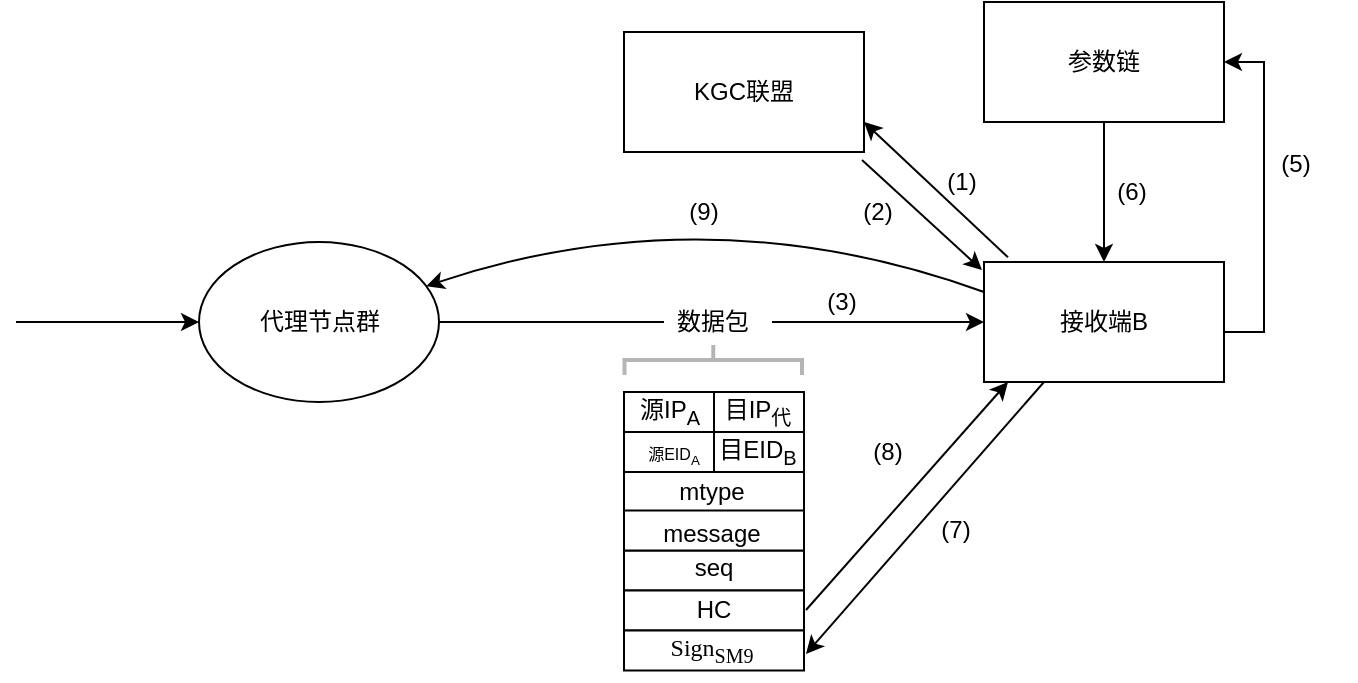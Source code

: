 <mxfile version="21.3.8" type="github" pages="3">
  <diagram name="第 1 页" id="QVGh8b3222AXSPBpTW67">
    <mxGraphModel dx="1166" dy="743" grid="0" gridSize="10" guides="1" tooltips="1" connect="1" arrows="1" fold="1" page="1" pageScale="1" pageWidth="827" pageHeight="1169" math="0" shadow="0">
      <root>
        <mxCell id="0" />
        <mxCell id="1" parent="0" />
        <mxCell id="mxx8n0SEemxipuw1-2DI-8" value="代理节点群" style="ellipse;whiteSpace=wrap;html=1;" parent="1" vertex="1">
          <mxGeometry x="137.5" y="275" width="120" height="80" as="geometry" />
        </mxCell>
        <mxCell id="mxx8n0SEemxipuw1-2DI-66" value="" style="edgeStyle=orthogonalEdgeStyle;rounded=0;orthogonalLoop=1;jettySize=auto;html=1;" parent="1" source="mxx8n0SEemxipuw1-2DI-33" target="mxx8n0SEemxipuw1-2DI-36" edge="1">
          <mxGeometry relative="1" as="geometry" />
        </mxCell>
        <mxCell id="mxx8n0SEemxipuw1-2DI-33" value="参数链" style="rounded=0;whiteSpace=wrap;html=1;" parent="1" vertex="1">
          <mxGeometry x="530" y="155" width="120" height="60" as="geometry" />
        </mxCell>
        <mxCell id="mxx8n0SEemxipuw1-2DI-67" style="edgeStyle=orthogonalEdgeStyle;rounded=0;orthogonalLoop=1;jettySize=auto;html=1;entryX=1;entryY=0.5;entryDx=0;entryDy=0;" parent="1" source="mxx8n0SEemxipuw1-2DI-36" target="mxx8n0SEemxipuw1-2DI-33" edge="1">
          <mxGeometry relative="1" as="geometry">
            <mxPoint x="670" y="180" as="targetPoint" />
            <Array as="points">
              <mxPoint x="670" y="320" />
              <mxPoint x="670" y="185" />
            </Array>
          </mxGeometry>
        </mxCell>
        <mxCell id="mxx8n0SEemxipuw1-2DI-36" value="接收端B" style="rounded=0;whiteSpace=wrap;html=1;" parent="1" vertex="1">
          <mxGeometry x="530" y="285" width="120" height="60" as="geometry" />
        </mxCell>
        <mxCell id="mxx8n0SEemxipuw1-2DI-38" value="KGC联盟" style="rounded=0;whiteSpace=wrap;html=1;" parent="1" vertex="1">
          <mxGeometry x="350" y="170" width="120" height="60" as="geometry" />
        </mxCell>
        <mxCell id="mxx8n0SEemxipuw1-2DI-61" style="edgeStyle=orthogonalEdgeStyle;rounded=0;orthogonalLoop=1;jettySize=auto;html=1;entryX=0;entryY=0.5;entryDx=0;entryDy=0;" parent="1" source="mxx8n0SEemxipuw1-2DI-39" target="mxx8n0SEemxipuw1-2DI-36" edge="1">
          <mxGeometry relative="1" as="geometry" />
        </mxCell>
        <mxCell id="mxx8n0SEemxipuw1-2DI-39" value="数据包" style="text;html=1;align=center;verticalAlign=middle;resizable=0;points=[];autosize=1;strokeColor=none;fillColor=none;" parent="1" vertex="1">
          <mxGeometry x="364" y="300" width="60" height="30" as="geometry" />
        </mxCell>
        <mxCell id="mxx8n0SEemxipuw1-2DI-40" value="" style="strokeWidth=2;html=1;shape=mxgraph.flowchart.annotation_2;align=left;labelPosition=right;pointerEvents=1;rotation=90;fillColor=#F5F5F5;strokeColor=#B5B5B5;" parent="1" vertex="1">
          <mxGeometry x="387.13" y="289.63" width="15" height="88.75" as="geometry" />
        </mxCell>
        <mxCell id="mxx8n0SEemxipuw1-2DI-44" value="&lt;font style=&quot;font-size: 6px;&quot;&gt;源EID&lt;/font&gt;" style="verticalLabelPosition=bottom;verticalAlign=top;html=1;shape=mxgraph.basic.rect;fillColor2=none;strokeWidth=1;size=20;indent=5;" parent="1" vertex="1">
          <mxGeometry x="350" y="350" width="45" height="20" as="geometry" />
        </mxCell>
        <mxCell id="mxx8n0SEemxipuw1-2DI-45" value="" style="verticalLabelPosition=bottom;verticalAlign=top;html=1;shape=mxgraph.basic.rect;fillColor2=none;strokeWidth=1;size=20;indent=5;" parent="1" vertex="1">
          <mxGeometry x="395" y="350" width="45" height="20" as="geometry" />
        </mxCell>
        <mxCell id="mxx8n0SEemxipuw1-2DI-46" value="" style="verticalLabelPosition=bottom;verticalAlign=top;html=1;shape=mxgraph.basic.rect;fillColor2=none;strokeWidth=1;size=20;indent=5;" parent="1" vertex="1">
          <mxGeometry x="350" y="370" width="45" height="20" as="geometry" />
        </mxCell>
        <mxCell id="mxx8n0SEemxipuw1-2DI-47" value="" style="verticalLabelPosition=bottom;verticalAlign=top;html=1;shape=mxgraph.basic.rect;fillColor2=none;strokeWidth=1;size=20;indent=5;" parent="1" vertex="1">
          <mxGeometry x="395" y="370" width="45" height="20" as="geometry" />
        </mxCell>
        <mxCell id="mxx8n0SEemxipuw1-2DI-48" value="" style="verticalLabelPosition=bottom;verticalAlign=top;html=1;shape=mxgraph.basic.rect;fillColor2=none;strokeWidth=1;size=20;indent=5;" parent="1" vertex="1">
          <mxGeometry x="350" y="390" width="90" height="20" as="geometry" />
        </mxCell>
        <mxCell id="mxx8n0SEemxipuw1-2DI-49" value="" style="verticalLabelPosition=bottom;verticalAlign=top;html=1;shape=mxgraph.basic.rect;fillColor2=none;strokeWidth=1;size=20;indent=5;" parent="1" vertex="1">
          <mxGeometry x="350" y="429.25" width="90" height="20" as="geometry" />
        </mxCell>
        <mxCell id="mxx8n0SEemxipuw1-2DI-50" value="" style="verticalLabelPosition=bottom;verticalAlign=top;html=1;shape=mxgraph.basic.rect;fillColor2=none;strokeWidth=1;size=20;indent=5;" parent="1" vertex="1">
          <mxGeometry x="350" y="449.25" width="90" height="20" as="geometry" />
        </mxCell>
        <mxCell id="mxx8n0SEemxipuw1-2DI-51" value="" style="verticalLabelPosition=bottom;verticalAlign=top;html=1;shape=mxgraph.basic.rect;fillColor2=none;strokeWidth=1;size=20;indent=5;" parent="1" vertex="1">
          <mxGeometry x="350" y="469.25" width="90" height="20" as="geometry" />
        </mxCell>
        <mxCell id="mxx8n0SEemxipuw1-2DI-53" value="源IP&lt;sub&gt;A&lt;/sub&gt;" style="text;html=1;strokeColor=none;fillColor=none;align=center;verticalAlign=middle;whiteSpace=wrap;rounded=0;" parent="1" vertex="1">
          <mxGeometry x="342.5" y="345" width="60" height="30" as="geometry" />
        </mxCell>
        <mxCell id="mxx8n0SEemxipuw1-2DI-54" value="目IP&lt;sub&gt;&lt;font style=&quot;font-size: 10px;&quot;&gt;代&lt;/font&gt;&lt;/sub&gt;" style="text;html=1;strokeColor=none;fillColor=none;align=center;verticalAlign=middle;whiteSpace=wrap;rounded=0;" parent="1" vertex="1">
          <mxGeometry x="387.13" y="345" width="60" height="30" as="geometry" />
        </mxCell>
        <mxCell id="mxx8n0SEemxipuw1-2DI-55" value="&lt;font style=&quot;font-size: 8px;&quot;&gt;&lt;font style=&quot;&quot;&gt;源EID&lt;/font&gt;&lt;sub&gt;A&lt;/sub&gt;&lt;/font&gt;" style="text;html=1;strokeColor=none;fillColor=none;align=center;verticalAlign=middle;whiteSpace=wrap;rounded=0;" parent="1" vertex="1">
          <mxGeometry x="330" y="360.18" width="90" height="39.63" as="geometry" />
        </mxCell>
        <mxCell id="mxx8n0SEemxipuw1-2DI-56" value="目EID&lt;sub&gt;B&lt;/sub&gt;" style="text;html=1;strokeColor=none;fillColor=none;align=center;verticalAlign=middle;whiteSpace=wrap;rounded=0;" parent="1" vertex="1">
          <mxGeometry x="387.13" y="365" width="60" height="30" as="geometry" />
        </mxCell>
        <mxCell id="mxx8n0SEemxipuw1-2DI-57" value="mtype" style="text;html=1;strokeColor=none;fillColor=none;align=center;verticalAlign=middle;whiteSpace=wrap;rounded=0;" parent="1" vertex="1">
          <mxGeometry x="364" y="385" width="60" height="30" as="geometry" />
        </mxCell>
        <mxCell id="mxx8n0SEemxipuw1-2DI-58" value="seq" style="text;html=1;strokeColor=none;fillColor=none;align=center;verticalAlign=middle;whiteSpace=wrap;rounded=0;" parent="1" vertex="1">
          <mxGeometry x="365" y="423" width="60" height="30" as="geometry" />
        </mxCell>
        <mxCell id="mxx8n0SEemxipuw1-2DI-59" value="HC" style="text;html=1;strokeColor=none;fillColor=none;align=center;verticalAlign=middle;whiteSpace=wrap;rounded=0;" parent="1" vertex="1">
          <mxGeometry x="365" y="444.25" width="60" height="30" as="geometry" />
        </mxCell>
        <mxCell id="mxx8n0SEemxipuw1-2DI-60" value="&lt;font face=&quot;Times New Roman&quot;&gt;Sign&lt;sub&gt;SM9&lt;/sub&gt;&lt;/font&gt;" style="text;html=1;strokeColor=none;fillColor=none;align=center;verticalAlign=middle;whiteSpace=wrap;rounded=0;" parent="1" vertex="1">
          <mxGeometry x="364" y="464.25" width="60" height="30" as="geometry" />
        </mxCell>
        <mxCell id="mxx8n0SEemxipuw1-2DI-62" value="" style="endArrow=none;html=1;rounded=0;exitX=1;exitY=0.5;exitDx=0;exitDy=0;" parent="1" source="mxx8n0SEemxipuw1-2DI-8" edge="1">
          <mxGeometry width="50" height="50" relative="1" as="geometry">
            <mxPoint x="260" y="330" as="sourcePoint" />
            <mxPoint x="370" y="315" as="targetPoint" />
          </mxGeometry>
        </mxCell>
        <mxCell id="mxx8n0SEemxipuw1-2DI-75" value="" style="curved=1;endArrow=classic;html=1;rounded=0;exitX=0;exitY=0.25;exitDx=0;exitDy=0;" parent="1" source="mxx8n0SEemxipuw1-2DI-36" target="mxx8n0SEemxipuw1-2DI-8" edge="1">
          <mxGeometry width="50" height="50" relative="1" as="geometry">
            <mxPoint x="392.13" y="300" as="sourcePoint" />
            <mxPoint x="442.13" y="250" as="targetPoint" />
            <Array as="points">
              <mxPoint x="392.13" y="250" />
            </Array>
          </mxGeometry>
        </mxCell>
        <mxCell id="mxx8n0SEemxipuw1-2DI-84" value="" style="endArrow=classic;html=1;rounded=0;entryX=0;entryY=0.5;entryDx=0;entryDy=0;" parent="1" target="mxx8n0SEemxipuw1-2DI-8" edge="1">
          <mxGeometry width="50" height="50" relative="1" as="geometry">
            <mxPoint x="46" y="315" as="sourcePoint" />
            <mxPoint x="103" y="295" as="targetPoint" />
          </mxGeometry>
        </mxCell>
        <mxCell id="FGXX-BTTtjVBhXit47U7-2" value="(1)" style="text;html=1;strokeColor=none;fillColor=none;align=center;verticalAlign=middle;whiteSpace=wrap;rounded=0;" parent="1" vertex="1">
          <mxGeometry x="489" y="230" width="60" height="30" as="geometry" />
        </mxCell>
        <mxCell id="FGXX-BTTtjVBhXit47U7-3" value="(2)" style="text;html=1;strokeColor=none;fillColor=none;align=center;verticalAlign=middle;whiteSpace=wrap;rounded=0;" parent="1" vertex="1">
          <mxGeometry x="447.13" y="245" width="60" height="30" as="geometry" />
        </mxCell>
        <mxCell id="FGXX-BTTtjVBhXit47U7-4" value="(3)" style="text;html=1;strokeColor=none;fillColor=none;align=center;verticalAlign=middle;whiteSpace=wrap;rounded=0;" parent="1" vertex="1">
          <mxGeometry x="429" y="289.63" width="60" height="30" as="geometry" />
        </mxCell>
        <mxCell id="FGXX-BTTtjVBhXit47U7-6" value="(7)" style="text;html=1;strokeColor=none;fillColor=none;align=center;verticalAlign=middle;whiteSpace=wrap;rounded=0;" parent="1" vertex="1">
          <mxGeometry x="486" y="404.25" width="60" height="30" as="geometry" />
        </mxCell>
        <mxCell id="FGXX-BTTtjVBhXit47U7-8" value="(5)" style="text;html=1;strokeColor=none;fillColor=none;align=center;verticalAlign=middle;whiteSpace=wrap;rounded=0;" parent="1" vertex="1">
          <mxGeometry x="656" y="221" width="60" height="30" as="geometry" />
        </mxCell>
        <mxCell id="FGXX-BTTtjVBhXit47U7-9" value="(6)" style="text;html=1;strokeColor=none;fillColor=none;align=center;verticalAlign=middle;whiteSpace=wrap;rounded=0;" parent="1" vertex="1">
          <mxGeometry x="574" y="235" width="60" height="30" as="geometry" />
        </mxCell>
        <mxCell id="FGXX-BTTtjVBhXit47U7-10" value="" style="endArrow=classic;html=1;rounded=0;exitX=0.25;exitY=1;exitDx=0;exitDy=0;" parent="1" source="mxx8n0SEemxipuw1-2DI-36" edge="1">
          <mxGeometry width="50" height="50" relative="1" as="geometry">
            <mxPoint x="565" y="346" as="sourcePoint" />
            <mxPoint x="441" y="481" as="targetPoint" />
          </mxGeometry>
        </mxCell>
        <mxCell id="FGXX-BTTtjVBhXit47U7-11" value="" style="endArrow=classic;html=1;rounded=0;entryX=1;entryY=0.75;entryDx=0;entryDy=0;exitX=0.1;exitY=-0.039;exitDx=0;exitDy=0;exitPerimeter=0;" parent="1" source="mxx8n0SEemxipuw1-2DI-36" target="mxx8n0SEemxipuw1-2DI-38" edge="1">
          <mxGeometry width="50" height="50" relative="1" as="geometry">
            <mxPoint x="560" y="365" as="sourcePoint" />
            <mxPoint x="461" y="457" as="targetPoint" />
          </mxGeometry>
        </mxCell>
        <mxCell id="FGXX-BTTtjVBhXit47U7-12" value="" style="endArrow=classic;html=1;rounded=0;" parent="1" edge="1">
          <mxGeometry width="50" height="50" relative="1" as="geometry">
            <mxPoint x="469" y="234" as="sourcePoint" />
            <mxPoint x="529" y="289" as="targetPoint" />
          </mxGeometry>
        </mxCell>
        <mxCell id="FGXX-BTTtjVBhXit47U7-13" value="(9)" style="text;html=1;strokeColor=none;fillColor=none;align=center;verticalAlign=middle;whiteSpace=wrap;rounded=0;" parent="1" vertex="1">
          <mxGeometry x="360" y="245" width="60" height="30" as="geometry" />
        </mxCell>
        <mxCell id="otIGl5WZ_QnXLMyYKIep-1" value="" style="endArrow=classic;html=1;rounded=0;" parent="1" edge="1">
          <mxGeometry width="50" height="50" relative="1" as="geometry">
            <mxPoint x="441" y="459" as="sourcePoint" />
            <mxPoint x="542" y="345" as="targetPoint" />
          </mxGeometry>
        </mxCell>
        <mxCell id="otIGl5WZ_QnXLMyYKIep-2" value="(8)" style="text;html=1;strokeColor=none;fillColor=none;align=center;verticalAlign=middle;whiteSpace=wrap;rounded=0;" parent="1" vertex="1">
          <mxGeometry x="452" y="365" width="60" height="30" as="geometry" />
        </mxCell>
        <mxCell id="otIGl5WZ_QnXLMyYKIep-3" value="" style="verticalLabelPosition=bottom;verticalAlign=top;html=1;shape=mxgraph.basic.rect;fillColor2=none;strokeWidth=1;size=20;indent=5;" parent="1" vertex="1">
          <mxGeometry x="350.0" y="409.25" width="90" height="20" as="geometry" />
        </mxCell>
        <mxCell id="otIGl5WZ_QnXLMyYKIep-4" value="message" style="text;html=1;strokeColor=none;fillColor=none;align=center;verticalAlign=middle;whiteSpace=wrap;rounded=0;" parent="1" vertex="1">
          <mxGeometry x="364.0" y="406" width="60" height="30" as="geometry" />
        </mxCell>
      </root>
    </mxGraphModel>
  </diagram>
  <diagram id="DV9qZdI4JFkA35z-bBxD" name="第 2 页">
    <mxGraphModel dx="1566" dy="743" grid="0" gridSize="10" guides="1" tooltips="1" connect="1" arrows="1" fold="1" page="0" pageScale="1" pageWidth="827" pageHeight="1169" math="0" shadow="0">
      <root>
        <mxCell id="0" />
        <mxCell id="1" parent="0" />
        <mxCell id="zG4GQCSygtgOccGFNVdv-1" value="&lt;font style=&quot;font-size: 20px;&quot;&gt;消息源&lt;/font&gt;" style="rounded=0;whiteSpace=wrap;html=1;" parent="1" vertex="1">
          <mxGeometry x="-60" y="56" width="120" height="60" as="geometry" />
        </mxCell>
        <mxCell id="zG4GQCSygtgOccGFNVdv-2" value="&lt;font style=&quot;font-size: 20px;&quot;&gt;目的地&lt;/font&gt;" style="rounded=0;whiteSpace=wrap;html=1;" parent="1" vertex="1">
          <mxGeometry x="282" y="101" width="120" height="60" as="geometry" />
        </mxCell>
        <mxCell id="zG4GQCSygtgOccGFNVdv-3" value="初始化" style="rounded=0;whiteSpace=wrap;html=1;hachureGap=4;fontFamily=Architects Daughter;fontSource=https%3A%2F%2Ffonts.googleapis.com%2Fcss%3Ffamily%3DArchitects%2BDaughter;fontSize=20;" parent="1" vertex="1">
          <mxGeometry x="-60" y="173" width="120" height="60" as="geometry" />
        </mxCell>
        <mxCell id="zG4GQCSygtgOccGFNVdv-7" value="建立哈希链" style="rounded=0;whiteSpace=wrap;html=1;hachureGap=4;fontFamily=Architects Daughter;fontSource=https%3A%2F%2Ffonts.googleapis.com%2Fcss%3Ffamily%3DArchitects%2BDaughter;fontSize=20;" parent="1" vertex="1">
          <mxGeometry x="-60" y="281" width="120" height="60" as="geometry" />
        </mxCell>
        <mxCell id="zG4GQCSygtgOccGFNVdv-9" value="签名" style="rounded=0;whiteSpace=wrap;html=1;fontSize=20;fontFamily=Architects Daughter;hachureGap=4;fontSource=https%3A%2F%2Ffonts.googleapis.com%2Fcss%3Ffamily%3DArchitects%2BDaughter;" parent="1" vertex="1">
          <mxGeometry x="-60" y="385" width="120" height="60" as="geometry" />
        </mxCell>
        <mxCell id="zG4GQCSygtgOccGFNVdv-11" value="初始化" style="rounded=0;whiteSpace=wrap;html=1;hachureGap=4;fontFamily=Architects Daughter;fontSource=https%3A%2F%2Ffonts.googleapis.com%2Fcss%3Ffamily%3DArchitects%2BDaughter;fontSize=20;" parent="1" vertex="1">
          <mxGeometry x="282" y="248" width="120" height="60" as="geometry" />
        </mxCell>
        <mxCell id="zG4GQCSygtgOccGFNVdv-13" value="验证" style="rounded=0;whiteSpace=wrap;html=1;hachureGap=4;fontFamily=Architects Daughter;fontSource=https%3A%2F%2Ffonts.googleapis.com%2Fcss%3Ffamily%3DArchitects%2BDaughter;fontSize=20;" parent="1" vertex="1">
          <mxGeometry x="282" y="412" width="120" height="60" as="geometry" />
        </mxCell>
        <mxCell id="hcn82JW42KT208QEjKgZ-1" value="" style="edgeStyle=orthogonalEdgeStyle;rounded=0;hachureGap=4;orthogonalLoop=1;jettySize=auto;html=1;fontFamily=Architects Daughter;fontSource=https%3A%2F%2Ffonts.googleapis.com%2Fcss%3Ffamily%3DArchitects%2BDaughter;fontSize=20;fontColor=default;" edge="1" parent="1" source="hcn82JW42KT208QEjKgZ-2" target="hcn82JW42KT208QEjKgZ-4">
          <mxGeometry relative="1" as="geometry" />
        </mxCell>
        <mxCell id="hcn82JW42KT208QEjKgZ-2" value="&lt;font style=&quot;&quot; color=&quot;#2a70cb&quot;&gt;&lt;span style=&quot;font-size: 20px;&quot;&gt;C&lt;/span&gt;&lt;font style=&quot;font-size: 11px;&quot;&gt;L&lt;/font&gt;&lt;/font&gt;" style="text;html=1;strokeColor=none;fillColor=none;align=center;verticalAlign=middle;whiteSpace=wrap;rounded=0;fontSize=20;fontFamily=Architects Daughter;fontColor=default;direction=east;flipV=0;flipH=1;" vertex="1" parent="1">
          <mxGeometry x="-123" y="163" width="60" height="30" as="geometry" />
        </mxCell>
        <mxCell id="hcn82JW42KT208QEjKgZ-11" value="" style="edgeStyle=orthogonalEdgeStyle;rounded=0;hachureGap=4;orthogonalLoop=1;jettySize=auto;html=1;fontFamily=Architects Daughter;fontSource=https%3A%2F%2Ffonts.googleapis.com%2Fcss%3Ffamily%3DArchitects%2BDaughter;fontSize=16;" edge="1" parent="1" source="hcn82JW42KT208QEjKgZ-4" target="hcn82JW42KT208QEjKgZ-9">
          <mxGeometry relative="1" as="geometry">
            <mxPoint x="-285" y="178" as="targetPoint" />
          </mxGeometry>
        </mxCell>
        <mxCell id="hcn82JW42KT208QEjKgZ-4" value="&lt;font color=&quot;#2a70cb&quot;&gt;&lt;span style=&quot;font-size: 38px;&quot;&gt;……&lt;/span&gt;&lt;/font&gt;" style="text;html=1;strokeColor=none;fillColor=none;align=center;verticalAlign=middle;whiteSpace=wrap;rounded=0;fontSize=20;fontFamily=Architects Daughter;fontColor=default;direction=east;flipV=0;flipH=1;" vertex="1" parent="1">
          <mxGeometry x="-203" y="163" width="60" height="30" as="geometry" />
        </mxCell>
        <mxCell id="hcn82JW42KT208QEjKgZ-5" value="&lt;font style=&quot;&quot; color=&quot;#2a70cb&quot;&gt;C&lt;sub style=&quot;&quot;&gt;&lt;font style=&quot;font-size: 12px;&quot;&gt;0&lt;/font&gt;&lt;/sub&gt;&lt;/font&gt;" style="text;html=1;strokeColor=none;fillColor=none;align=center;verticalAlign=middle;whiteSpace=wrap;rounded=0;fontSize=20;fontFamily=Architects Daughter;fontColor=default;direction=east;flipV=0;flipH=1;" vertex="1" parent="1">
          <mxGeometry x="-369" y="163" width="60" height="30" as="geometry" />
        </mxCell>
        <mxCell id="hcn82JW42KT208QEjKgZ-8" value="" style="edgeStyle=orthogonalEdgeStyle;rounded=0;hachureGap=4;orthogonalLoop=1;jettySize=auto;html=1;fontFamily=Architects Daughter;fontSource=https%3A%2F%2Ffonts.googleapis.com%2Fcss%3Ffamily%3DArchitects%2BDaughter;fontSize=20;fontColor=default;" edge="1" parent="1" source="hcn82JW42KT208QEjKgZ-9" target="hcn82JW42KT208QEjKgZ-5">
          <mxGeometry relative="1" as="geometry" />
        </mxCell>
        <mxCell id="hcn82JW42KT208QEjKgZ-9" value="&lt;font color=&quot;#2a70cb&quot;&gt;&lt;font style=&quot;font-size: 20px;&quot;&gt;C&lt;/font&gt;&lt;font style=&quot;font-size: 12px;&quot;&gt;1&lt;/font&gt;&lt;/font&gt;" style="text;html=1;strokeColor=none;fillColor=none;align=center;verticalAlign=middle;whiteSpace=wrap;rounded=0;fontSize=20;fontFamily=Architects Daughter;fontColor=default;direction=east;flipV=0;flipH=1;" vertex="1" parent="1">
          <mxGeometry x="-288" y="163" width="60" height="30" as="geometry" />
        </mxCell>
        <mxCell id="hcn82JW42KT208QEjKgZ-12" value="" style="endArrow=classic;html=1;rounded=0;hachureGap=4;fontFamily=Architects Daughter;fontSource=https%3A%2F%2Ffonts.googleapis.com%2Fcss%3Ffamily%3DArchitects%2BDaughter;fontSize=16;exitX=1;exitY=0.5;exitDx=0;exitDy=0;entryX=-0.017;entryY=0.394;entryDx=0;entryDy=0;entryPerimeter=0;" edge="1" parent="1" source="zG4GQCSygtgOccGFNVdv-3" target="zG4GQCSygtgOccGFNVdv-11">
          <mxGeometry width="50" height="50" relative="1" as="geometry">
            <mxPoint x="146" y="142" as="sourcePoint" />
            <mxPoint x="291" y="242" as="targetPoint" />
            <Array as="points" />
          </mxGeometry>
        </mxCell>
        <mxCell id="hcn82JW42KT208QEjKgZ-13" value="&lt;font style=&quot;&quot; color=&quot;#2a70cb&quot;&gt;C&lt;sub style=&quot;&quot;&gt;&lt;font style=&quot;font-size: 12px;&quot;&gt;0&lt;/font&gt;&lt;/sub&gt;&lt;/font&gt;" style="text;html=1;strokeColor=none;fillColor=none;align=center;verticalAlign=middle;whiteSpace=wrap;rounded=0;fontSize=20;fontFamily=Architects Daughter;fontColor=default;direction=east;flipV=0;flipH=1;" vertex="1" parent="1">
          <mxGeometry x="117" y="185" width="91" height="30" as="geometry" />
        </mxCell>
        <mxCell id="hcn82JW42KT208QEjKgZ-14" value="" style="endArrow=none;dashed=1;html=1;dashPattern=1 3;strokeWidth=2;rounded=0;hachureGap=4;fontFamily=Architects Daughter;fontSource=https%3A%2F%2Ffonts.googleapis.com%2Fcss%3Ffamily%3DArchitects%2BDaughter;fontSize=16;entryX=0.5;entryY=1;entryDx=0;entryDy=0;" edge="1" parent="1" source="zG4GQCSygtgOccGFNVdv-3" target="zG4GQCSygtgOccGFNVdv-1">
          <mxGeometry width="50" height="50" relative="1" as="geometry">
            <mxPoint x="146" y="257" as="sourcePoint" />
            <mxPoint x="196" y="207" as="targetPoint" />
          </mxGeometry>
        </mxCell>
        <mxCell id="hcn82JW42KT208QEjKgZ-16" value="" style="endArrow=none;dashed=1;html=1;dashPattern=1 3;strokeWidth=2;rounded=0;hachureGap=4;fontFamily=Architects Daughter;fontSource=https%3A%2F%2Ffonts.googleapis.com%2Fcss%3Ffamily%3DArchitects%2BDaughter;fontSize=16;entryX=0.5;entryY=1;entryDx=0;entryDy=0;" edge="1" parent="1">
          <mxGeometry width="50" height="50" relative="1" as="geometry">
            <mxPoint y="281" as="sourcePoint" />
            <mxPoint x="-0.5" y="233" as="targetPoint" />
          </mxGeometry>
        </mxCell>
        <mxCell id="hcn82JW42KT208QEjKgZ-17" value="" style="endArrow=none;dashed=1;html=1;dashPattern=1 3;strokeWidth=2;rounded=0;hachureGap=4;fontFamily=Architects Daughter;fontSource=https%3A%2F%2Ffonts.googleapis.com%2Fcss%3Ffamily%3DArchitects%2BDaughter;fontSize=16;entryX=0.5;entryY=1;entryDx=0;entryDy=0;" edge="1" parent="1">
          <mxGeometry width="50" height="50" relative="1" as="geometry">
            <mxPoint y="384" as="sourcePoint" />
            <mxPoint x="-0.5" y="341" as="targetPoint" />
          </mxGeometry>
        </mxCell>
        <mxCell id="hcn82JW42KT208QEjKgZ-18" value="" style="endArrow=none;dashed=1;html=1;dashPattern=1 3;strokeWidth=2;rounded=0;hachureGap=4;fontFamily=Architects Daughter;fontSource=https%3A%2F%2Ffonts.googleapis.com%2Fcss%3Ffamily%3DArchitects%2BDaughter;fontSize=16;entryX=0.5;entryY=1;entryDx=0;entryDy=0;" edge="1" parent="1" source="zG4GQCSygtgOccGFNVdv-11">
          <mxGeometry width="50" height="50" relative="1" as="geometry">
            <mxPoint x="341.5" y="218" as="sourcePoint" />
            <mxPoint x="341.5" y="161" as="targetPoint" />
          </mxGeometry>
        </mxCell>
        <mxCell id="hcn82JW42KT208QEjKgZ-19" value="" style="endArrow=none;dashed=1;html=1;dashPattern=1 3;strokeWidth=2;rounded=0;hachureGap=4;fontFamily=Architects Daughter;fontSource=https%3A%2F%2Ffonts.googleapis.com%2Fcss%3Ffamily%3DArchitects%2BDaughter;fontSize=16;entryX=0.5;entryY=1;entryDx=0;entryDy=0;exitX=0.5;exitY=0;exitDx=0;exitDy=0;" edge="1" parent="1" source="zG4GQCSygtgOccGFNVdv-13">
          <mxGeometry width="50" height="50" relative="1" as="geometry">
            <mxPoint x="341.5" y="365" as="sourcePoint" />
            <mxPoint x="341.5" y="308" as="targetPoint" />
          </mxGeometry>
        </mxCell>
        <mxCell id="GYAZYMWrpuGpOvyPCW0W-1" value="&lt;font style=&quot;&quot;&gt;&lt;br&gt;&lt;span style=&quot;color: rgb(42, 112, 203); font-family: &amp;quot;Architects Daughter&amp;quot;; font-style: normal; font-variant-ligatures: normal; font-variant-caps: normal; font-weight: 400; letter-spacing: normal; orphans: 2; text-align: center; text-indent: 0px; text-transform: none; widows: 2; word-spacing: 0px; -webkit-text-stroke-width: 0px; background-color: rgb(255, 255, 255); text-decoration-thickness: initial; text-decoration-style: initial; text-decoration-color: initial; float: none; display: inline !important;&quot;&gt;&lt;span style=&quot;font-size: 28px;&quot;&gt;M&lt;/span&gt;&lt;sub style=&quot;border-color: var(--border-color);&quot;&gt;&lt;span style=&quot;border-color: var(--border-color);&quot;&gt;&lt;font style=&quot;font-size: 18px;&quot;&gt;d&lt;/font&gt;&lt;/span&gt;&lt;/sub&gt;&lt;br&gt;&lt;span style=&quot;font-size: 28px;&quot;&gt;....&lt;/span&gt;&lt;br&gt;&lt;span style=&quot;font-size: 28px;&quot;&gt;M&lt;/span&gt;&lt;sub style=&quot;border-color: var(--border-color);&quot;&gt;&lt;span style=&quot;border-color: var(--border-color);&quot;&gt;&lt;font style=&quot;font-size: 18px;&quot;&gt;2&lt;/font&gt;&lt;/span&gt;&lt;/sub&gt;&lt;br&gt;&lt;span style=&quot;font-size: 28px;&quot;&gt;M&lt;/span&gt;&lt;/span&gt;&lt;/font&gt;&lt;sub style=&quot;border-color: var(--border-color); color: rgb(42, 112, 203); font-family: &amp;quot;Architects Daughter&amp;quot;; font-style: normal; font-variant-ligatures: normal; font-variant-caps: normal; font-weight: 400; letter-spacing: normal; orphans: 2; text-align: center; text-indent: 0px; text-transform: none; widows: 2; word-spacing: 0px; -webkit-text-stroke-width: 0px; background-color: rgb(255, 255, 255); text-decoration-thickness: initial; text-decoration-style: initial; text-decoration-color: initial;&quot;&gt;&lt;font style=&quot;&quot;&gt;&lt;font style=&quot;font-size: 18px;&quot;&gt;1&lt;/font&gt;&lt;br&gt;&lt;font style=&quot;font-size: 28px;&quot;&gt;M&lt;/font&gt;&lt;sub style=&quot;border-color: var(--border-color);&quot;&gt;&lt;font style=&quot;font-size: 18px;&quot;&gt;0&lt;/font&gt;&lt;/sub&gt;&lt;/font&gt;&lt;br&gt;&lt;/sub&gt;" style="whiteSpace=wrap;html=1;rounded=0;hachureGap=4;strokeColor=default;fontFamily=Architects Daughter;fontSource=https%3A%2F%2Ffonts.googleapis.com%2Fcss%3Ffamily%3DArchitects%2BDaughter;fontSize=20;fontColor=default;fillColor=default;dashed=1;" vertex="1" parent="1">
          <mxGeometry x="-146" y="245" width="68" height="188" as="geometry" />
        </mxCell>
        <mxCell id="GYAZYMWrpuGpOvyPCW0W-2" value="" style="endArrow=classic;html=1;rounded=0;hachureGap=4;fontFamily=Architects Daughter;fontSource=https%3A%2F%2Ffonts.googleapis.com%2Fcss%3Ffamily%3DArchitects%2BDaughter;fontSize=16;exitX=1;exitY=0.5;exitDx=0;exitDy=0;" edge="1" parent="1">
          <mxGeometry width="50" height="50" relative="1" as="geometry">
            <mxPoint x="60" y="414.5" as="sourcePoint" />
            <mxPoint x="281" y="444" as="targetPoint" />
          </mxGeometry>
        </mxCell>
        <mxCell id="GYAZYMWrpuGpOvyPCW0W-3" value="&lt;font color=&quot;#2a70cb&quot;&gt;HMAC(Md,C)&lt;/font&gt;" style="text;html=1;strokeColor=none;fillColor=none;align=center;verticalAlign=middle;whiteSpace=wrap;rounded=0;fontSize=20;fontFamily=Architects Daughter;fontColor=default;direction=east;flipV=0;flipH=1;" vertex="1" parent="1">
          <mxGeometry x="138" y="398" width="91" height="30" as="geometry" />
        </mxCell>
      </root>
    </mxGraphModel>
  </diagram>
  <diagram id="guouqAqfbHnHIq-jonFi" name="第 3 页">
    <mxGraphModel dx="2066" dy="1461" grid="0" gridSize="10" guides="1" tooltips="1" connect="1" arrows="1" fold="1" page="0" pageScale="1" pageWidth="827" pageHeight="1169" math="0" shadow="0">
      <root>
        <mxCell id="0" />
        <mxCell id="1" parent="0" />
        <mxCell id="VESSnQLuUFIBZqmIVnwG-5" value="" style="edgeStyle=orthogonalEdgeStyle;rounded=0;hachureGap=4;orthogonalLoop=1;jettySize=auto;html=1;fontFamily=Architects Daughter;fontSource=https%3A%2F%2Ffonts.googleapis.com%2Fcss%3Ffamily%3DArchitects%2BDaughter;fontSize=20;fontColor=default;" parent="1" source="VESSnQLuUFIBZqmIVnwG-3" target="VESSnQLuUFIBZqmIVnwG-4" edge="1">
          <mxGeometry relative="1" as="geometry" />
        </mxCell>
        <mxCell id="VESSnQLuUFIBZqmIVnwG-3" value="&lt;font color=&quot;#2a70cb&quot;&gt;&lt;span style=&quot;font-size: 38px;&quot;&gt;C&lt;/span&gt;&lt;font style=&quot;font-size: 20px;&quot;&gt;L&lt;/font&gt;&lt;/font&gt;" style="text;html=1;strokeColor=none;fillColor=none;align=center;verticalAlign=middle;whiteSpace=wrap;rounded=0;fontSize=20;fontFamily=Architects Daughter;fontColor=default;" parent="1" vertex="1">
          <mxGeometry x="375" y="-71" width="60" height="30" as="geometry" />
        </mxCell>
        <mxCell id="VESSnQLuUFIBZqmIVnwG-7" value="" style="edgeStyle=orthogonalEdgeStyle;rounded=0;hachureGap=4;orthogonalLoop=1;jettySize=auto;html=1;fontFamily=Architects Daughter;fontSource=https%3A%2F%2Ffonts.googleapis.com%2Fcss%3Ffamily%3DArchitects%2BDaughter;fontSize=20;fontColor=default;" parent="1" source="VESSnQLuUFIBZqmIVnwG-4" edge="1">
          <mxGeometry relative="1" as="geometry">
            <mxPoint x="164" y="-56" as="targetPoint" />
          </mxGeometry>
        </mxCell>
        <mxCell id="VESSnQLuUFIBZqmIVnwG-4" value="&lt;font color=&quot;#2a70cb&quot;&gt;&lt;span style=&quot;font-size: 38px;&quot;&gt;……&lt;/span&gt;&lt;/font&gt;" style="text;html=1;strokeColor=none;fillColor=none;align=center;verticalAlign=middle;whiteSpace=wrap;rounded=0;fontSize=20;fontFamily=Architects Daughter;fontColor=default;" parent="1" vertex="1">
          <mxGeometry x="244" y="-71" width="60" height="30" as="geometry" />
        </mxCell>
        <mxCell id="VESSnQLuUFIBZqmIVnwG-8" value="&lt;font color=&quot;#2a70cb&quot;&gt;&lt;span style=&quot;font-size: 38px;&quot;&gt;C&lt;sub style=&quot;font-size: 20px;&quot;&gt;0&lt;/sub&gt;&lt;/span&gt;&lt;/font&gt;" style="text;html=1;strokeColor=none;fillColor=none;align=center;verticalAlign=middle;whiteSpace=wrap;rounded=0;fontSize=20;fontFamily=Architects Daughter;fontColor=default;" parent="1" vertex="1">
          <mxGeometry x="-157" y="-71" width="60" height="30" as="geometry" />
        </mxCell>
        <mxCell id="VESSnQLuUFIBZqmIVnwG-12" value="" style="edgeStyle=orthogonalEdgeStyle;rounded=0;hachureGap=4;orthogonalLoop=1;jettySize=auto;html=1;fontFamily=Architects Daughter;fontSource=https%3A%2F%2Ffonts.googleapis.com%2Fcss%3Ffamily%3DArchitects%2BDaughter;fontSize=20;fontColor=default;" parent="1" source="VESSnQLuUFIBZqmIVnwG-9" target="VESSnQLuUFIBZqmIVnwG-11" edge="1">
          <mxGeometry relative="1" as="geometry" />
        </mxCell>
        <mxCell id="VESSnQLuUFIBZqmIVnwG-9" value="&lt;font color=&quot;#2a70cb&quot;&gt;&lt;span style=&quot;font-size: 38px;&quot;&gt;C&lt;/span&gt;2&lt;/font&gt;" style="text;html=1;strokeColor=none;fillColor=none;align=center;verticalAlign=middle;whiteSpace=wrap;rounded=0;fontSize=20;fontFamily=Architects Daughter;fontColor=default;" parent="1" vertex="1">
          <mxGeometry x="106" y="-71" width="60" height="30" as="geometry" />
        </mxCell>
        <mxCell id="VESSnQLuUFIBZqmIVnwG-13" value="" style="edgeStyle=orthogonalEdgeStyle;rounded=0;hachureGap=4;orthogonalLoop=1;jettySize=auto;html=1;fontFamily=Architects Daughter;fontSource=https%3A%2F%2Ffonts.googleapis.com%2Fcss%3Ffamily%3DArchitects%2BDaughter;fontSize=20;fontColor=default;" parent="1" source="VESSnQLuUFIBZqmIVnwG-11" target="VESSnQLuUFIBZqmIVnwG-8" edge="1">
          <mxGeometry relative="1" as="geometry" />
        </mxCell>
        <mxCell id="VESSnQLuUFIBZqmIVnwG-11" value="&lt;font color=&quot;#2a70cb&quot;&gt;&lt;span style=&quot;font-size: 38px;&quot;&gt;C&lt;/span&gt;1&lt;/font&gt;" style="text;html=1;strokeColor=none;fillColor=none;align=center;verticalAlign=middle;whiteSpace=wrap;rounded=0;fontSize=20;fontFamily=Architects Daughter;fontColor=default;" parent="1" vertex="1">
          <mxGeometry x="-34" y="-71" width="60" height="30" as="geometry" />
        </mxCell>
        <mxCell id="VESSnQLuUFIBZqmIVnwG-14" value="&lt;br&gt;&lt;span style=&quot;color: rgb(42, 112, 203); font-family: &amp;quot;Architects Daughter&amp;quot;; font-size: 38px; font-style: normal; font-variant-ligatures: normal; font-variant-caps: normal; font-weight: 400; letter-spacing: normal; orphans: 2; text-align: center; text-indent: 0px; text-transform: none; widows: 2; word-spacing: 0px; -webkit-text-stroke-width: 0px; background-color: rgb(255, 255, 255); text-decoration-thickness: initial; text-decoration-style: initial; text-decoration-color: initial; float: none; display: inline !important;&quot;&gt;M&lt;sub style=&quot;border-color: var(--border-color);&quot;&gt;&lt;span style=&quot;border-color: var(--border-color); font-size: 20px;&quot;&gt;d&lt;/span&gt;&lt;/sub&gt;&lt;br&gt;....&lt;br&gt;M&lt;sub style=&quot;border-color: var(--border-color);&quot;&gt;&lt;span style=&quot;border-color: var(--border-color); font-size: 20px;&quot;&gt;2&lt;/span&gt;&lt;/sub&gt;&lt;br&gt;M&lt;/span&gt;&lt;sub style=&quot;border-color: var(--border-color); color: rgb(42, 112, 203); font-family: &amp;quot;Architects Daughter&amp;quot;; font-style: normal; font-variant-ligatures: normal; font-variant-caps: normal; font-weight: 400; letter-spacing: normal; orphans: 2; text-align: center; text-indent: 0px; text-transform: none; widows: 2; word-spacing: 0px; -webkit-text-stroke-width: 0px; background-color: rgb(255, 255, 255); text-decoration-thickness: initial; text-decoration-style: initial; text-decoration-color: initial;&quot;&gt;&lt;span style=&quot;font-size: 20px;&quot;&gt;1&lt;/span&gt;&lt;br&gt;&lt;font style=&quot;font-size: 38px;&quot;&gt;M&lt;/font&gt;&lt;sub style=&quot;font-size: 20px; border-color: var(--border-color);&quot;&gt;0&lt;/sub&gt;&lt;br&gt;&lt;/sub&gt;" style="whiteSpace=wrap;html=1;rounded=0;hachureGap=4;strokeColor=default;fontFamily=Architects Daughter;fontSource=https%3A%2F%2Ffonts.googleapis.com%2Fcss%3Ffamily%3DArchitects%2BDaughter;fontSize=20;fontColor=default;fillColor=default;dashed=1;" parent="1" vertex="1">
          <mxGeometry x="-64" y="33" width="120" height="269" as="geometry" />
        </mxCell>
        <mxCell id="VESSnQLuUFIBZqmIVnwG-21" value="" style="shape=flexArrow;endArrow=classic;html=1;rounded=0;hachureGap=4;fontFamily=Architects Daughter;fontSource=https%3A%2F%2Ffonts.googleapis.com%2Fcss%3Ffamily%3DArchitects%2BDaughter;fontSize=20;fontColor=default;exitX=0.5;exitY=1;exitDx=0;exitDy=0;" parent="1" source="VESSnQLuUFIBZqmIVnwG-11" target="VESSnQLuUFIBZqmIVnwG-14" edge="1">
          <mxGeometry width="50" height="50" relative="1" as="geometry">
            <mxPoint x="-7" y="-20" as="sourcePoint" />
            <mxPoint x="43" y="-70" as="targetPoint" />
          </mxGeometry>
        </mxCell>
        <mxCell id="VESSnQLuUFIBZqmIVnwG-25" value="" style="endArrow=classic;html=1;rounded=0;hachureGap=4;fontFamily=Architects Daughter;fontSource=https%3A%2F%2Ffonts.googleapis.com%2Fcss%3Ffamily%3DArchitects%2BDaughter;fontSize=20;fontColor=default;" parent="1" edge="1">
          <mxGeometry width="50" height="50" relative="1" as="geometry">
            <mxPoint x="-7" y="127" as="sourcePoint" />
            <mxPoint x="-7" y="100" as="targetPoint" />
          </mxGeometry>
        </mxCell>
        <mxCell id="VESSnQLuUFIBZqmIVnwG-26" value="" style="endArrow=classic;html=1;rounded=0;hachureGap=4;fontFamily=Architects Daughter;fontSource=https%3A%2F%2Ffonts.googleapis.com%2Fcss%3Ffamily%3DArchitects%2BDaughter;fontSize=20;fontColor=default;" parent="1" edge="1">
          <mxGeometry width="50" height="50" relative="1" as="geometry">
            <mxPoint x="-9" y="175" as="sourcePoint" />
            <mxPoint x="-9" y="148" as="targetPoint" />
          </mxGeometry>
        </mxCell>
        <mxCell id="VESSnQLuUFIBZqmIVnwG-27" value="" style="endArrow=classic;html=1;rounded=0;hachureGap=4;fontFamily=Architects Daughter;fontSource=https%3A%2F%2Ffonts.googleapis.com%2Fcss%3Ffamily%3DArchitects%2BDaughter;fontSize=20;fontColor=default;" parent="1" edge="1">
          <mxGeometry width="50" height="50" relative="1" as="geometry">
            <mxPoint x="-7" y="218" as="sourcePoint" />
            <mxPoint x="-7" y="191" as="targetPoint" />
          </mxGeometry>
        </mxCell>
        <mxCell id="VESSnQLuUFIBZqmIVnwG-28" value="" style="endArrow=classic;html=1;rounded=0;hachureGap=4;fontFamily=Architects Daughter;fontSource=https%3A%2F%2Ffonts.googleapis.com%2Fcss%3Ffamily%3DArchitects%2BDaughter;fontSize=20;fontColor=default;" parent="1" edge="1">
          <mxGeometry width="50" height="50" relative="1" as="geometry">
            <mxPoint x="-9" y="269" as="sourcePoint" />
            <mxPoint x="-9" y="242" as="targetPoint" />
          </mxGeometry>
        </mxCell>
        <mxCell id="VESSnQLuUFIBZqmIVnwG-29" value="&lt;br&gt;&lt;span style=&quot;color: rgb(42, 112, 203); font-family: &amp;quot;Architects Daughter&amp;quot;; font-size: 38px; font-style: normal; font-variant-ligatures: normal; font-variant-caps: normal; font-weight: 400; letter-spacing: normal; orphans: 2; text-align: center; text-indent: 0px; text-transform: none; widows: 2; word-spacing: 0px; -webkit-text-stroke-width: 0px; background-color: rgb(255, 255, 255); text-decoration-thickness: initial; text-decoration-style: initial; text-decoration-color: initial; float: none; display: inline !important;&quot;&gt;M&lt;sub style=&quot;border-color: var(--border-color);&quot;&gt;&lt;span style=&quot;border-color: var(--border-color); font-size: 20px;&quot;&gt;d&lt;/span&gt;&lt;/sub&gt;&lt;br&gt;....&lt;br&gt;M&lt;sub style=&quot;border-color: var(--border-color);&quot;&gt;&lt;span style=&quot;border-color: var(--border-color); font-size: 20px;&quot;&gt;2&lt;/span&gt;&lt;/sub&gt;&lt;br&gt;M&lt;/span&gt;&lt;sub style=&quot;border-color: var(--border-color); color: rgb(42, 112, 203); font-family: &amp;quot;Architects Daughter&amp;quot;; font-style: normal; font-variant-ligatures: normal; font-variant-caps: normal; font-weight: 400; letter-spacing: normal; orphans: 2; text-align: center; text-indent: 0px; text-transform: none; widows: 2; word-spacing: 0px; -webkit-text-stroke-width: 0px; background-color: rgb(255, 255, 255); text-decoration-thickness: initial; text-decoration-style: initial; text-decoration-color: initial;&quot;&gt;&lt;span style=&quot;font-size: 20px;&quot;&gt;1&lt;/span&gt;&lt;br&gt;&lt;font style=&quot;font-size: 38px;&quot;&gt;M&lt;/font&gt;&lt;sub style=&quot;font-size: 20px; border-color: var(--border-color);&quot;&gt;0&lt;/sub&gt;&lt;br&gt;&lt;/sub&gt;" style="whiteSpace=wrap;html=1;rounded=0;hachureGap=4;strokeColor=default;fontFamily=Architects Daughter;fontSource=https%3A%2F%2Ffonts.googleapis.com%2Fcss%3Ffamily%3DArchitects%2BDaughter;fontSize=20;fontColor=default;fillColor=default;dashed=1;" parent="1" vertex="1">
          <mxGeometry x="88" y="33" width="120" height="269" as="geometry" />
        </mxCell>
        <mxCell id="VESSnQLuUFIBZqmIVnwG-30" value="" style="shape=flexArrow;endArrow=classic;html=1;rounded=0;hachureGap=4;fontFamily=Architects Daughter;fontSource=https%3A%2F%2Ffonts.googleapis.com%2Fcss%3Ffamily%3DArchitects%2BDaughter;fontSize=20;fontColor=default;exitX=0.5;exitY=1;exitDx=0;exitDy=0;" parent="1" edge="1">
          <mxGeometry width="50" height="50" relative="1" as="geometry">
            <mxPoint x="135.58" y="-41" as="sourcePoint" />
            <mxPoint x="135.58" y="33" as="targetPoint" />
          </mxGeometry>
        </mxCell>
        <mxCell id="NfjVOackIX9gO8_TeCs_-1" value="" style="endArrow=classic;html=1;rounded=0;hachureGap=4;fontFamily=Architects Daughter;fontSource=https%3A%2F%2Ffonts.googleapis.com%2Fcss%3Ffamily%3DArchitects%2BDaughter;fontSize=20;fontColor=default;" edge="1" parent="1">
          <mxGeometry width="50" height="50" relative="1" as="geometry">
            <mxPoint x="146" y="124" as="sourcePoint" />
            <mxPoint x="146" y="97" as="targetPoint" />
          </mxGeometry>
        </mxCell>
        <mxCell id="NfjVOackIX9gO8_TeCs_-2" value="" style="endArrow=classic;html=1;rounded=0;hachureGap=4;fontFamily=Architects Daughter;fontSource=https%3A%2F%2Ffonts.googleapis.com%2Fcss%3Ffamily%3DArchitects%2BDaughter;fontSize=20;fontColor=default;" edge="1" parent="1">
          <mxGeometry width="50" height="50" relative="1" as="geometry">
            <mxPoint x="144" y="172" as="sourcePoint" />
            <mxPoint x="144" y="145" as="targetPoint" />
          </mxGeometry>
        </mxCell>
        <mxCell id="NfjVOackIX9gO8_TeCs_-3" value="" style="endArrow=classic;html=1;rounded=0;hachureGap=4;fontFamily=Architects Daughter;fontSource=https%3A%2F%2Ffonts.googleapis.com%2Fcss%3Ffamily%3DArchitects%2BDaughter;fontSize=20;fontColor=default;" edge="1" parent="1">
          <mxGeometry width="50" height="50" relative="1" as="geometry">
            <mxPoint x="146" y="215" as="sourcePoint" />
            <mxPoint x="146" y="188" as="targetPoint" />
          </mxGeometry>
        </mxCell>
        <mxCell id="NfjVOackIX9gO8_TeCs_-4" value="" style="endArrow=classic;html=1;rounded=0;hachureGap=4;fontFamily=Architects Daughter;fontSource=https%3A%2F%2Ffonts.googleapis.com%2Fcss%3Ffamily%3DArchitects%2BDaughter;fontSize=20;fontColor=default;" edge="1" parent="1">
          <mxGeometry width="50" height="50" relative="1" as="geometry">
            <mxPoint x="144" y="266" as="sourcePoint" />
            <mxPoint x="144" y="239" as="targetPoint" />
          </mxGeometry>
        </mxCell>
        <mxCell id="NfjVOackIX9gO8_TeCs_-5" value="" style="endArrow=classic;html=1;rounded=0;hachureGap=4;fontFamily=Architects Daughter;fontSource=https%3A%2F%2Ffonts.googleapis.com%2Fcss%3Ffamily%3DArchitects%2BDaughter;fontSize=16;" edge="1" parent="1">
          <mxGeometry width="50" height="50" relative="1" as="geometry">
            <mxPoint x="-113" y="317" as="sourcePoint" />
            <mxPoint x="452" y="317" as="targetPoint" />
          </mxGeometry>
        </mxCell>
        <mxCell id="NfjVOackIX9gO8_TeCs_-6" value="&lt;font color=&quot;#2a70cb&quot;&gt;&lt;span style=&quot;font-size: 38px;&quot;&gt;1&lt;/span&gt;&lt;/font&gt;" style="text;html=1;strokeColor=none;fillColor=none;align=center;verticalAlign=middle;whiteSpace=wrap;rounded=0;fontSize=20;fontFamily=Architects Daughter;fontColor=default;" vertex="1" parent="1">
          <mxGeometry x="-37" y="333" width="60" height="30" as="geometry" />
        </mxCell>
        <mxCell id="NfjVOackIX9gO8_TeCs_-7" value="&lt;font color=&quot;#2a70cb&quot;&gt;&lt;span style=&quot;font-size: 38px;&quot;&gt;2&lt;/span&gt;&lt;/font&gt;" style="text;html=1;strokeColor=none;fillColor=none;align=center;verticalAlign=middle;whiteSpace=wrap;rounded=0;fontSize=20;fontFamily=Architects Daughter;fontColor=default;" vertex="1" parent="1">
          <mxGeometry x="115" y="333" width="60" height="30" as="geometry" />
        </mxCell>
        <mxCell id="NfjVOackIX9gO8_TeCs_-8" value="&lt;font color=&quot;#2a70cb&quot;&gt;&lt;span style=&quot;font-size: 38px;&quot;&gt;……&lt;/span&gt;&lt;/font&gt;" style="text;html=1;strokeColor=none;fillColor=none;align=center;verticalAlign=middle;whiteSpace=wrap;rounded=0;fontSize=20;fontFamily=Architects Daughter;fontColor=default;" vertex="1" parent="1">
          <mxGeometry x="244" y="324" width="60" height="30" as="geometry" />
        </mxCell>
        <mxCell id="NfjVOackIX9gO8_TeCs_-9" value="&lt;font color=&quot;#2a70cb&quot;&gt;&lt;span style=&quot;font-size: 38px;&quot;&gt;L&lt;/span&gt;&lt;/font&gt;" style="text;html=1;strokeColor=none;fillColor=none;align=center;verticalAlign=middle;whiteSpace=wrap;rounded=0;fontSize=20;fontFamily=Architects Daughter;fontColor=default;" vertex="1" parent="1">
          <mxGeometry x="375" y="333" width="60" height="30" as="geometry" />
        </mxCell>
      </root>
    </mxGraphModel>
  </diagram>
</mxfile>
